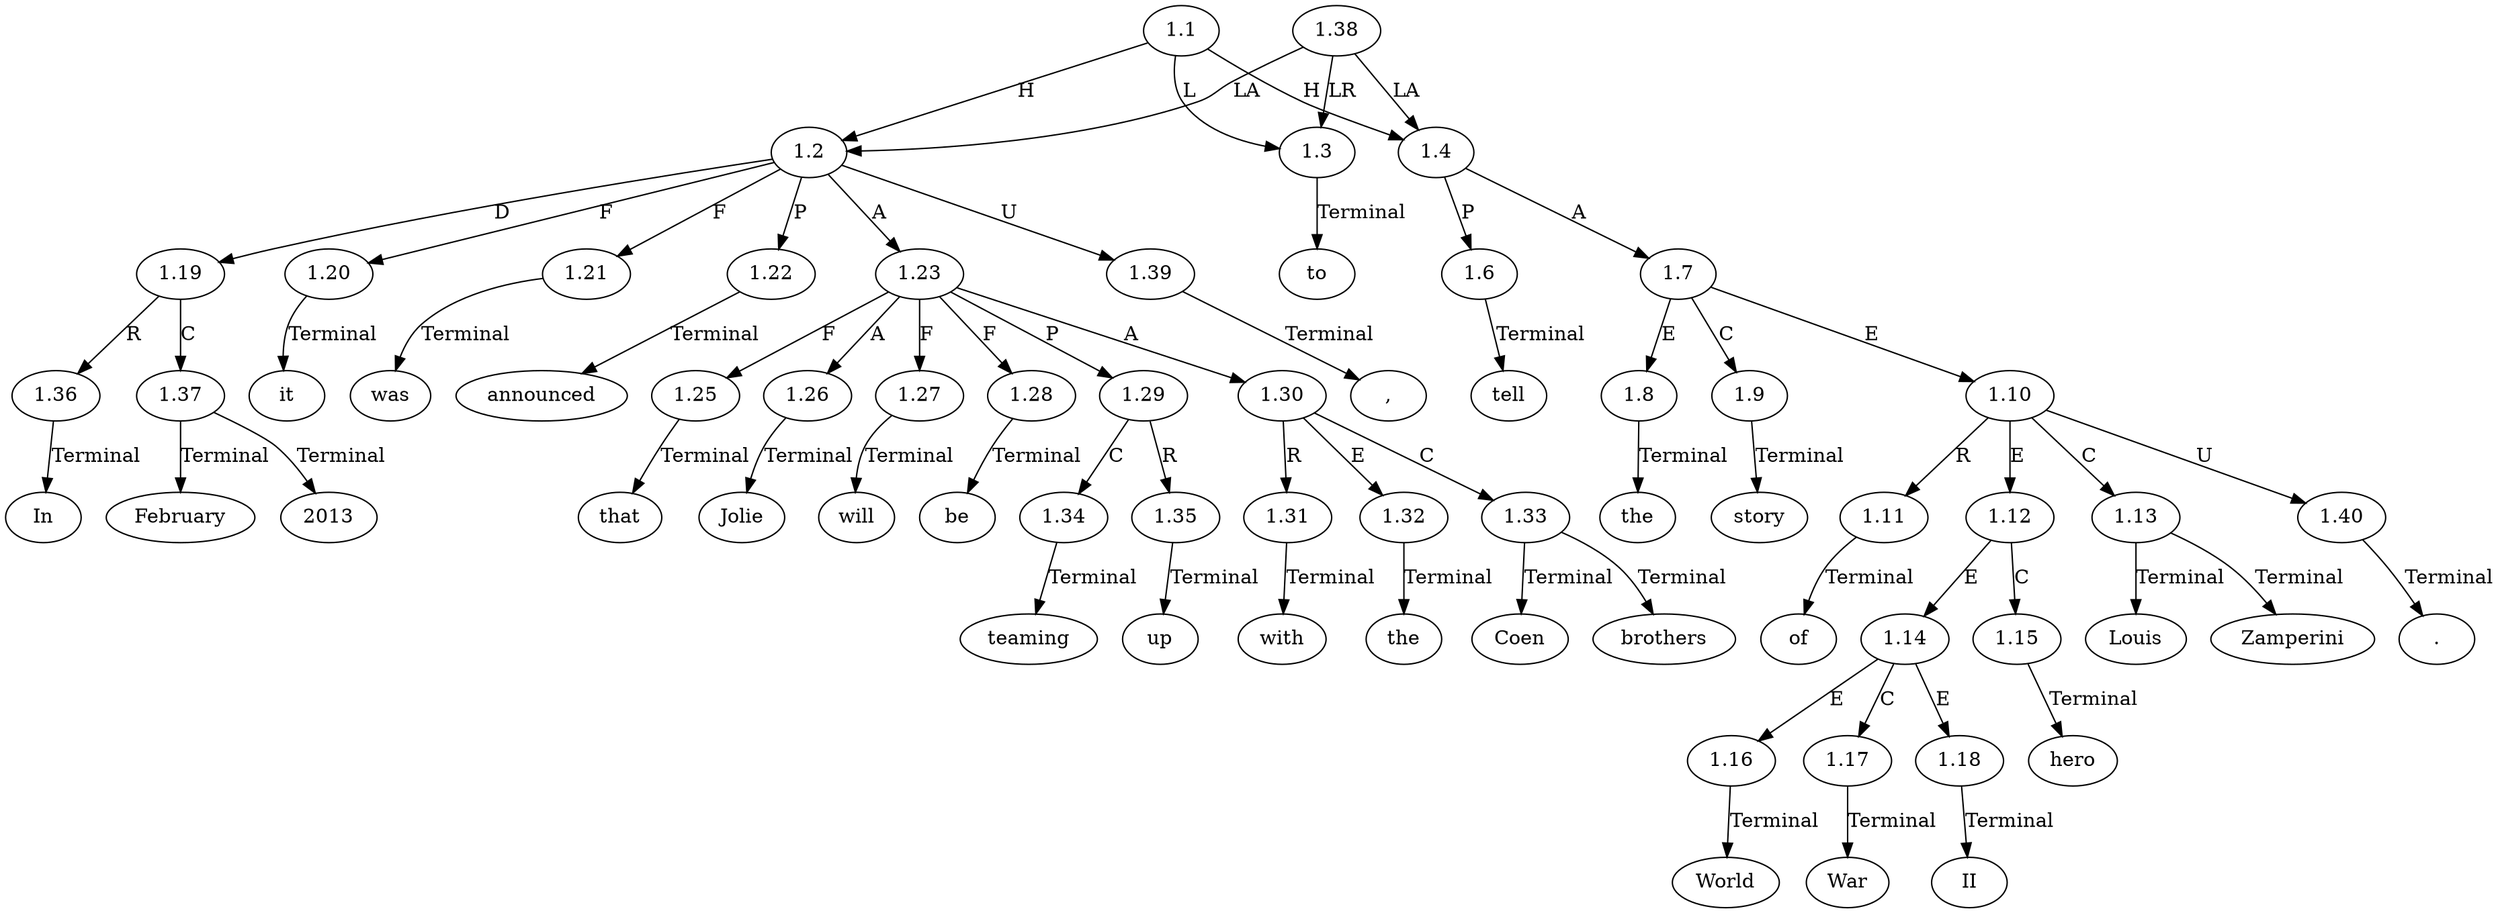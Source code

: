 // Graph
digraph {
	0.1 [label=In ordering=out]
	0.10 [label=will ordering=out]
	0.11 [label=be ordering=out]
	0.12 [label=teaming ordering=out]
	0.13 [label=up ordering=out]
	0.14 [label=with ordering=out]
	0.15 [label=the ordering=out]
	0.16 [label=Coen ordering=out]
	0.17 [label=brothers ordering=out]
	0.18 [label=to ordering=out]
	0.19 [label=tell ordering=out]
	0.2 [label=February ordering=out]
	0.20 [label=the ordering=out]
	0.21 [label=story ordering=out]
	0.22 [label=of ordering=out]
	0.23 [label=World ordering=out]
	0.24 [label=War ordering=out]
	0.25 [label=II ordering=out]
	0.26 [label=hero ordering=out]
	0.27 [label=Louis ordering=out]
	0.28 [label=Zamperini ordering=out]
	0.29 [label="." ordering=out]
	0.3 [label=2013 ordering=out]
	0.4 [label="," ordering=out]
	0.5 [label=it ordering=out]
	0.6 [label=was ordering=out]
	0.7 [label=announced ordering=out]
	0.8 [label=that ordering=out]
	0.9 [label=Jolie ordering=out]
	1.1 [label=1.1 ordering=out]
	1.2 [label=1.2 ordering=out]
	1.3 [label=1.3 ordering=out]
	1.4 [label=1.4 ordering=out]
	1.6 [label=1.6 ordering=out]
	1.7 [label=1.7 ordering=out]
	1.8 [label=1.8 ordering=out]
	1.9 [label=1.9 ordering=out]
	1.10 [label=1.10 ordering=out]
	1.11 [label=1.11 ordering=out]
	1.12 [label=1.12 ordering=out]
	1.13 [label=1.13 ordering=out]
	1.14 [label=1.14 ordering=out]
	1.15 [label=1.15 ordering=out]
	1.16 [label=1.16 ordering=out]
	1.17 [label=1.17 ordering=out]
	1.18 [label=1.18 ordering=out]
	1.19 [label=1.19 ordering=out]
	1.20 [label=1.20 ordering=out]
	1.21 [label=1.21 ordering=out]
	1.22 [label=1.22 ordering=out]
	1.23 [label=1.23 ordering=out]
	1.25 [label=1.25 ordering=out]
	1.26 [label=1.26 ordering=out]
	1.27 [label=1.27 ordering=out]
	1.28 [label=1.28 ordering=out]
	1.29 [label=1.29 ordering=out]
	1.30 [label=1.30 ordering=out]
	1.31 [label=1.31 ordering=out]
	1.32 [label=1.32 ordering=out]
	1.33 [label=1.33 ordering=out]
	1.34 [label=1.34 ordering=out]
	1.35 [label=1.35 ordering=out]
	1.36 [label=1.36 ordering=out]
	1.37 [label=1.37 ordering=out]
	1.38 [label=1.38 ordering=out]
	1.39 [label=1.39 ordering=out]
	1.40 [label=1.40 ordering=out]
	1.1 -> 1.2 [label=H ordering=out]
	1.1 -> 1.3 [label=L ordering=out]
	1.1 -> 1.4 [label=H ordering=out]
	1.2 -> 1.19 [label=D ordering=out]
	1.2 -> 1.20 [label=F ordering=out]
	1.2 -> 1.21 [label=F ordering=out]
	1.2 -> 1.22 [label=P ordering=out]
	1.2 -> 1.23 [label=A ordering=out]
	1.2 -> 1.39 [label=U ordering=out]
	1.3 -> 0.18 [label=Terminal ordering=out]
	1.4 -> 1.6 [label=P ordering=out]
	1.4 -> 1.7 [label=A ordering=out]
	1.6 -> 0.19 [label=Terminal ordering=out]
	1.7 -> 1.8 [label=E ordering=out]
	1.7 -> 1.9 [label=C ordering=out]
	1.7 -> 1.10 [label=E ordering=out]
	1.8 -> 0.20 [label=Terminal ordering=out]
	1.9 -> 0.21 [label=Terminal ordering=out]
	1.10 -> 1.11 [label=R ordering=out]
	1.10 -> 1.12 [label=E ordering=out]
	1.10 -> 1.13 [label=C ordering=out]
	1.10 -> 1.40 [label=U ordering=out]
	1.11 -> 0.22 [label=Terminal ordering=out]
	1.12 -> 1.14 [label=E ordering=out]
	1.12 -> 1.15 [label=C ordering=out]
	1.13 -> 0.27 [label=Terminal ordering=out]
	1.13 -> 0.28 [label=Terminal ordering=out]
	1.14 -> 1.16 [label=E ordering=out]
	1.14 -> 1.17 [label=C ordering=out]
	1.14 -> 1.18 [label=E ordering=out]
	1.15 -> 0.26 [label=Terminal ordering=out]
	1.16 -> 0.23 [label=Terminal ordering=out]
	1.17 -> 0.24 [label=Terminal ordering=out]
	1.18 -> 0.25 [label=Terminal ordering=out]
	1.19 -> 1.36 [label=R ordering=out]
	1.19 -> 1.37 [label=C ordering=out]
	1.20 -> 0.5 [label=Terminal ordering=out]
	1.21 -> 0.6 [label=Terminal ordering=out]
	1.22 -> 0.7 [label=Terminal ordering=out]
	1.23 -> 1.25 [label=F ordering=out]
	1.23 -> 1.26 [label=A ordering=out]
	1.23 -> 1.27 [label=F ordering=out]
	1.23 -> 1.28 [label=F ordering=out]
	1.23 -> 1.29 [label=P ordering=out]
	1.23 -> 1.30 [label=A ordering=out]
	1.25 -> 0.8 [label=Terminal ordering=out]
	1.26 -> 0.9 [label=Terminal ordering=out]
	1.27 -> 0.10 [label=Terminal ordering=out]
	1.28 -> 0.11 [label=Terminal ordering=out]
	1.29 -> 1.34 [label=C ordering=out]
	1.29 -> 1.35 [label=R ordering=out]
	1.30 -> 1.31 [label=R ordering=out]
	1.30 -> 1.32 [label=E ordering=out]
	1.30 -> 1.33 [label=C ordering=out]
	1.31 -> 0.14 [label=Terminal ordering=out]
	1.32 -> 0.15 [label=Terminal ordering=out]
	1.33 -> 0.16 [label=Terminal ordering=out]
	1.33 -> 0.17 [label=Terminal ordering=out]
	1.34 -> 0.12 [label=Terminal ordering=out]
	1.35 -> 0.13 [label=Terminal ordering=out]
	1.36 -> 0.1 [label=Terminal ordering=out]
	1.37 -> 0.2 [label=Terminal ordering=out]
	1.37 -> 0.3 [label=Terminal ordering=out]
	1.38 -> 1.2 [label=LA ordering=out]
	1.38 -> 1.3 [label=LR ordering=out]
	1.38 -> 1.4 [label=LA ordering=out]
	1.39 -> 0.4 [label=Terminal ordering=out]
	1.40 -> 0.29 [label=Terminal ordering=out]
}
